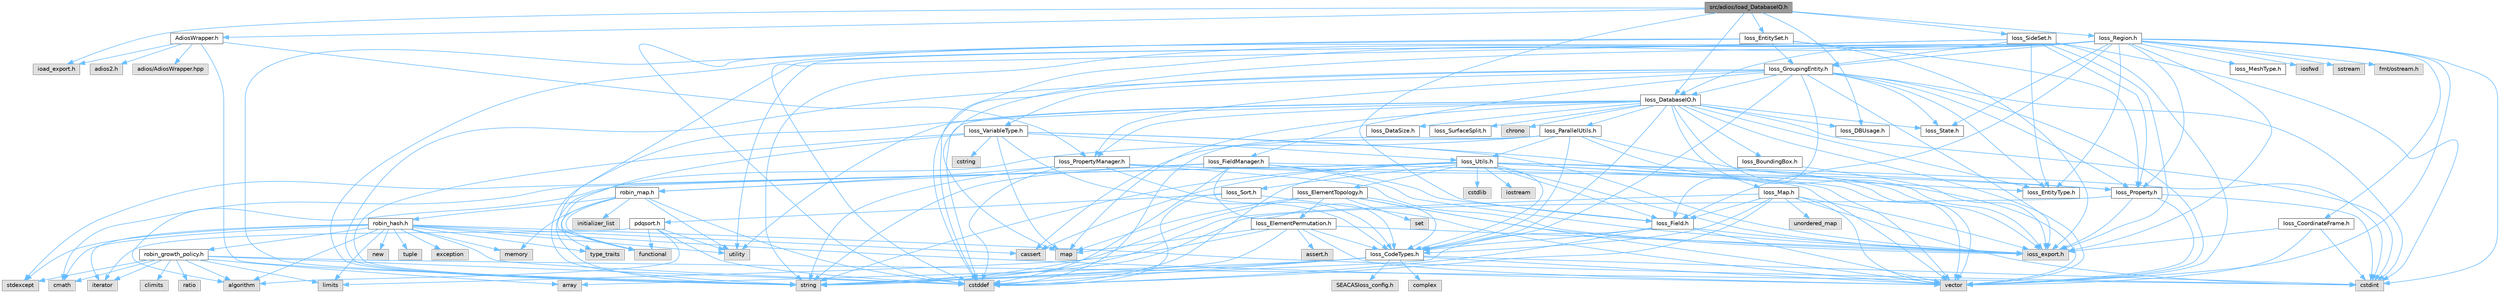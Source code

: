 digraph "src/adios/Ioad_DatabaseIO.h"
{
 // INTERACTIVE_SVG=YES
 // LATEX_PDF_SIZE
  bgcolor="transparent";
  edge [fontname=Helvetica,fontsize=10,labelfontname=Helvetica,labelfontsize=10];
  node [fontname=Helvetica,fontsize=10,shape=box,height=0.2,width=0.4];
  Node1 [id="Node000001",label="src/adios/Ioad_DatabaseIO.h",height=0.2,width=0.4,color="gray40", fillcolor="grey60", style="filled", fontcolor="black",tooltip=" "];
  Node1 -> Node2 [id="edge1_Node000001_Node000002",color="steelblue1",style="solid",tooltip=" "];
  Node2 [id="Node000002",label="ioad_export.h",height=0.2,width=0.4,color="grey60", fillcolor="#E0E0E0", style="filled",tooltip=" "];
  Node1 -> Node3 [id="edge2_Node000001_Node000003",color="steelblue1",style="solid",tooltip=" "];
  Node3 [id="Node000003",label="Ioss_EntitySet.h",height=0.2,width=0.4,color="grey40", fillcolor="white", style="filled",URL="$Ioss__EntitySet_8h.html",tooltip=" "];
  Node3 -> Node4 [id="edge3_Node000003_Node000004",color="steelblue1",style="solid",tooltip=" "];
  Node4 [id="Node000004",label="ioss_export.h",height=0.2,width=0.4,color="grey60", fillcolor="#E0E0E0", style="filled",tooltip=" "];
  Node3 -> Node5 [id="edge4_Node000003_Node000005",color="steelblue1",style="solid",tooltip=" "];
  Node5 [id="Node000005",label="Ioss_GroupingEntity.h",height=0.2,width=0.4,color="grey40", fillcolor="white", style="filled",URL="$Ioss__GroupingEntity_8h.html",tooltip=" "];
  Node5 -> Node4 [id="edge5_Node000005_Node000004",color="steelblue1",style="solid",tooltip=" "];
  Node5 -> Node6 [id="edge6_Node000005_Node000006",color="steelblue1",style="solid",tooltip=" "];
  Node6 [id="Node000006",label="Ioss_CodeTypes.h",height=0.2,width=0.4,color="grey40", fillcolor="white", style="filled",URL="$Ioss__CodeTypes_8h.html",tooltip=" "];
  Node6 -> Node7 [id="edge7_Node000006_Node000007",color="steelblue1",style="solid",tooltip=" "];
  Node7 [id="Node000007",label="array",height=0.2,width=0.4,color="grey60", fillcolor="#E0E0E0", style="filled",tooltip=" "];
  Node6 -> Node8 [id="edge8_Node000006_Node000008",color="steelblue1",style="solid",tooltip=" "];
  Node8 [id="Node000008",label="cstddef",height=0.2,width=0.4,color="grey60", fillcolor="#E0E0E0", style="filled",tooltip=" "];
  Node6 -> Node9 [id="edge9_Node000006_Node000009",color="steelblue1",style="solid",tooltip=" "];
  Node9 [id="Node000009",label="cstdint",height=0.2,width=0.4,color="grey60", fillcolor="#E0E0E0", style="filled",tooltip=" "];
  Node6 -> Node10 [id="edge10_Node000006_Node000010",color="steelblue1",style="solid",tooltip=" "];
  Node10 [id="Node000010",label="string",height=0.2,width=0.4,color="grey60", fillcolor="#E0E0E0", style="filled",tooltip=" "];
  Node6 -> Node11 [id="edge11_Node000006_Node000011",color="steelblue1",style="solid",tooltip=" "];
  Node11 [id="Node000011",label="vector",height=0.2,width=0.4,color="grey60", fillcolor="#E0E0E0", style="filled",tooltip=" "];
  Node6 -> Node12 [id="edge12_Node000006_Node000012",color="steelblue1",style="solid",tooltip=" "];
  Node12 [id="Node000012",label="SEACASIoss_config.h",height=0.2,width=0.4,color="grey60", fillcolor="#E0E0E0", style="filled",tooltip=" "];
  Node6 -> Node13 [id="edge13_Node000006_Node000013",color="steelblue1",style="solid",tooltip=" "];
  Node13 [id="Node000013",label="complex",height=0.2,width=0.4,color="grey60", fillcolor="#E0E0E0", style="filled",tooltip=" "];
  Node5 -> Node14 [id="edge14_Node000005_Node000014",color="steelblue1",style="solid",tooltip=" "];
  Node14 [id="Node000014",label="Ioss_DatabaseIO.h",height=0.2,width=0.4,color="grey40", fillcolor="white", style="filled",URL="$Ioss__DatabaseIO_8h.html",tooltip=" "];
  Node14 -> Node4 [id="edge15_Node000014_Node000004",color="steelblue1",style="solid",tooltip=" "];
  Node14 -> Node15 [id="edge16_Node000014_Node000015",color="steelblue1",style="solid",tooltip=" "];
  Node15 [id="Node000015",label="Ioss_BoundingBox.h",height=0.2,width=0.4,color="grey40", fillcolor="white", style="filled",URL="$Ioss__BoundingBox_8h.html",tooltip=" "];
  Node15 -> Node4 [id="edge17_Node000015_Node000004",color="steelblue1",style="solid",tooltip=" "];
  Node14 -> Node6 [id="edge18_Node000014_Node000006",color="steelblue1",style="solid",tooltip=" "];
  Node14 -> Node16 [id="edge19_Node000014_Node000016",color="steelblue1",style="solid",tooltip=" "];
  Node16 [id="Node000016",label="Ioss_DBUsage.h",height=0.2,width=0.4,color="grey40", fillcolor="white", style="filled",URL="$Ioss__DBUsage_8h.html",tooltip=" "];
  Node14 -> Node17 [id="edge20_Node000014_Node000017",color="steelblue1",style="solid",tooltip=" "];
  Node17 [id="Node000017",label="Ioss_DataSize.h",height=0.2,width=0.4,color="grey40", fillcolor="white", style="filled",URL="$Ioss__DataSize_8h.html",tooltip=" "];
  Node14 -> Node18 [id="edge21_Node000014_Node000018",color="steelblue1",style="solid",tooltip=" "];
  Node18 [id="Node000018",label="Ioss_EntityType.h",height=0.2,width=0.4,color="grey40", fillcolor="white", style="filled",URL="$Ioss__EntityType_8h.html",tooltip=" "];
  Node14 -> Node19 [id="edge22_Node000014_Node000019",color="steelblue1",style="solid",tooltip=" "];
  Node19 [id="Node000019",label="Ioss_Map.h",height=0.2,width=0.4,color="grey40", fillcolor="white", style="filled",URL="$Ioss__Map_8h.html",tooltip=" "];
  Node19 -> Node4 [id="edge23_Node000019_Node000004",color="steelblue1",style="solid",tooltip=" "];
  Node19 -> Node6 [id="edge24_Node000019_Node000006",color="steelblue1",style="solid",tooltip=" "];
  Node19 -> Node20 [id="edge25_Node000019_Node000020",color="steelblue1",style="solid",tooltip=" "];
  Node20 [id="Node000020",label="Ioss_Field.h",height=0.2,width=0.4,color="grey40", fillcolor="white", style="filled",URL="$Ioss__Field_8h.html",tooltip=" "];
  Node20 -> Node4 [id="edge26_Node000020_Node000004",color="steelblue1",style="solid",tooltip=" "];
  Node20 -> Node6 [id="edge27_Node000020_Node000006",color="steelblue1",style="solid",tooltip=" "];
  Node20 -> Node8 [id="edge28_Node000020_Node000008",color="steelblue1",style="solid",tooltip=" "];
  Node20 -> Node10 [id="edge29_Node000020_Node000010",color="steelblue1",style="solid",tooltip=" "];
  Node20 -> Node11 [id="edge30_Node000020_Node000011",color="steelblue1",style="solid",tooltip=" "];
  Node19 -> Node8 [id="edge31_Node000019_Node000008",color="steelblue1",style="solid",tooltip=" "];
  Node19 -> Node9 [id="edge32_Node000019_Node000009",color="steelblue1",style="solid",tooltip=" "];
  Node19 -> Node10 [id="edge33_Node000019_Node000010",color="steelblue1",style="solid",tooltip=" "];
  Node19 -> Node11 [id="edge34_Node000019_Node000011",color="steelblue1",style="solid",tooltip=" "];
  Node19 -> Node21 [id="edge35_Node000019_Node000021",color="steelblue1",style="solid",tooltip=" "];
  Node21 [id="Node000021",label="unordered_map",height=0.2,width=0.4,color="grey60", fillcolor="#E0E0E0", style="filled",tooltip=" "];
  Node14 -> Node22 [id="edge36_Node000014_Node000022",color="steelblue1",style="solid",tooltip=" "];
  Node22 [id="Node000022",label="Ioss_ParallelUtils.h",height=0.2,width=0.4,color="grey40", fillcolor="white", style="filled",URL="$Ioss__ParallelUtils_8h.html",tooltip=" "];
  Node22 -> Node4 [id="edge37_Node000022_Node000004",color="steelblue1",style="solid",tooltip=" "];
  Node22 -> Node6 [id="edge38_Node000022_Node000006",color="steelblue1",style="solid",tooltip=" "];
  Node22 -> Node23 [id="edge39_Node000022_Node000023",color="steelblue1",style="solid",tooltip=" "];
  Node23 [id="Node000023",label="Ioss_Utils.h",height=0.2,width=0.4,color="grey40", fillcolor="white", style="filled",URL="$Ioss__Utils_8h.html",tooltip=" "];
  Node23 -> Node4 [id="edge40_Node000023_Node000004",color="steelblue1",style="solid",tooltip=" "];
  Node23 -> Node6 [id="edge41_Node000023_Node000006",color="steelblue1",style="solid",tooltip=" "];
  Node23 -> Node24 [id="edge42_Node000023_Node000024",color="steelblue1",style="solid",tooltip=" "];
  Node24 [id="Node000024",label="Ioss_ElementTopology.h",height=0.2,width=0.4,color="grey40", fillcolor="white", style="filled",URL="$Ioss__ElementTopology_8h.html",tooltip=" "];
  Node24 -> Node4 [id="edge43_Node000024_Node000004",color="steelblue1",style="solid",tooltip=" "];
  Node24 -> Node6 [id="edge44_Node000024_Node000006",color="steelblue1",style="solid",tooltip=" "];
  Node24 -> Node25 [id="edge45_Node000024_Node000025",color="steelblue1",style="solid",tooltip=" "];
  Node25 [id="Node000025",label="Ioss_ElementPermutation.h",height=0.2,width=0.4,color="grey40", fillcolor="white", style="filled",URL="$Ioss__ElementPermutation_8h.html",tooltip=" "];
  Node25 -> Node4 [id="edge46_Node000025_Node000004",color="steelblue1",style="solid",tooltip=" "];
  Node25 -> Node6 [id="edge47_Node000025_Node000006",color="steelblue1",style="solid",tooltip=" "];
  Node25 -> Node26 [id="edge48_Node000025_Node000026",color="steelblue1",style="solid",tooltip=" "];
  Node26 [id="Node000026",label="assert.h",height=0.2,width=0.4,color="grey60", fillcolor="#E0E0E0", style="filled",tooltip=" "];
  Node25 -> Node27 [id="edge49_Node000025_Node000027",color="steelblue1",style="solid",tooltip=" "];
  Node27 [id="Node000027",label="limits",height=0.2,width=0.4,color="grey60", fillcolor="#E0E0E0", style="filled",tooltip=" "];
  Node25 -> Node28 [id="edge50_Node000025_Node000028",color="steelblue1",style="solid",tooltip=" "];
  Node28 [id="Node000028",label="map",height=0.2,width=0.4,color="grey60", fillcolor="#E0E0E0", style="filled",tooltip=" "];
  Node25 -> Node10 [id="edge51_Node000025_Node000010",color="steelblue1",style="solid",tooltip=" "];
  Node25 -> Node11 [id="edge52_Node000025_Node000011",color="steelblue1",style="solid",tooltip=" "];
  Node24 -> Node28 [id="edge53_Node000024_Node000028",color="steelblue1",style="solid",tooltip=" "];
  Node24 -> Node29 [id="edge54_Node000024_Node000029",color="steelblue1",style="solid",tooltip=" "];
  Node29 [id="Node000029",label="set",height=0.2,width=0.4,color="grey60", fillcolor="#E0E0E0", style="filled",tooltip=" "];
  Node24 -> Node10 [id="edge55_Node000024_Node000010",color="steelblue1",style="solid",tooltip=" "];
  Node24 -> Node11 [id="edge56_Node000024_Node000011",color="steelblue1",style="solid",tooltip=" "];
  Node23 -> Node18 [id="edge57_Node000023_Node000018",color="steelblue1",style="solid",tooltip=" "];
  Node23 -> Node20 [id="edge58_Node000023_Node000020",color="steelblue1",style="solid",tooltip=" "];
  Node23 -> Node30 [id="edge59_Node000023_Node000030",color="steelblue1",style="solid",tooltip=" "];
  Node30 [id="Node000030",label="Ioss_Property.h",height=0.2,width=0.4,color="grey40", fillcolor="white", style="filled",URL="$Ioss__Property_8h.html",tooltip=" "];
  Node30 -> Node4 [id="edge60_Node000030_Node000004",color="steelblue1",style="solid",tooltip=" "];
  Node30 -> Node9 [id="edge61_Node000030_Node000009",color="steelblue1",style="solid",tooltip=" "];
  Node30 -> Node10 [id="edge62_Node000030_Node000010",color="steelblue1",style="solid",tooltip=" "];
  Node30 -> Node11 [id="edge63_Node000030_Node000011",color="steelblue1",style="solid",tooltip=" "];
  Node23 -> Node31 [id="edge64_Node000023_Node000031",color="steelblue1",style="solid",tooltip=" "];
  Node31 [id="Node000031",label="Ioss_Sort.h",height=0.2,width=0.4,color="grey40", fillcolor="white", style="filled",URL="$Ioss__Sort_8h.html",tooltip=" "];
  Node31 -> Node32 [id="edge65_Node000031_Node000032",color="steelblue1",style="solid",tooltip=" "];
  Node32 [id="Node000032",label="pdqsort.h",height=0.2,width=0.4,color="grey40", fillcolor="white", style="filled",URL="$pdqsort_8h.html",tooltip=" "];
  Node32 -> Node33 [id="edge66_Node000032_Node000033",color="steelblue1",style="solid",tooltip=" "];
  Node33 [id="Node000033",label="algorithm",height=0.2,width=0.4,color="grey60", fillcolor="#E0E0E0", style="filled",tooltip=" "];
  Node32 -> Node8 [id="edge67_Node000032_Node000008",color="steelblue1",style="solid",tooltip=" "];
  Node32 -> Node34 [id="edge68_Node000032_Node000034",color="steelblue1",style="solid",tooltip=" "];
  Node34 [id="Node000034",label="functional",height=0.2,width=0.4,color="grey60", fillcolor="#E0E0E0", style="filled",tooltip=" "];
  Node32 -> Node35 [id="edge69_Node000032_Node000035",color="steelblue1",style="solid",tooltip=" "];
  Node35 [id="Node000035",label="iterator",height=0.2,width=0.4,color="grey60", fillcolor="#E0E0E0", style="filled",tooltip=" "];
  Node32 -> Node36 [id="edge70_Node000032_Node000036",color="steelblue1",style="solid",tooltip=" "];
  Node36 [id="Node000036",label="utility",height=0.2,width=0.4,color="grey60", fillcolor="#E0E0E0", style="filled",tooltip=" "];
  Node31 -> Node8 [id="edge71_Node000031_Node000008",color="steelblue1",style="solid",tooltip=" "];
  Node31 -> Node11 [id="edge72_Node000031_Node000011",color="steelblue1",style="solid",tooltip=" "];
  Node23 -> Node33 [id="edge73_Node000023_Node000033",color="steelblue1",style="solid",tooltip=" "];
  Node23 -> Node37 [id="edge74_Node000023_Node000037",color="steelblue1",style="solid",tooltip=" "];
  Node37 [id="Node000037",label="cassert",height=0.2,width=0.4,color="grey60", fillcolor="#E0E0E0", style="filled",tooltip=" "];
  Node23 -> Node38 [id="edge75_Node000023_Node000038",color="steelblue1",style="solid",tooltip=" "];
  Node38 [id="Node000038",label="cmath",height=0.2,width=0.4,color="grey60", fillcolor="#E0E0E0", style="filled",tooltip=" "];
  Node23 -> Node8 [id="edge76_Node000023_Node000008",color="steelblue1",style="solid",tooltip=" "];
  Node23 -> Node9 [id="edge77_Node000023_Node000009",color="steelblue1",style="solid",tooltip=" "];
  Node23 -> Node39 [id="edge78_Node000023_Node000039",color="steelblue1",style="solid",tooltip=" "];
  Node39 [id="Node000039",label="cstdlib",height=0.2,width=0.4,color="grey60", fillcolor="#E0E0E0", style="filled",tooltip=" "];
  Node23 -> Node40 [id="edge79_Node000023_Node000040",color="steelblue1",style="solid",tooltip=" "];
  Node40 [id="Node000040",label="iostream",height=0.2,width=0.4,color="grey60", fillcolor="#E0E0E0", style="filled",tooltip=" "];
  Node23 -> Node41 [id="edge80_Node000023_Node000041",color="steelblue1",style="solid",tooltip=" "];
  Node41 [id="Node000041",label="stdexcept",height=0.2,width=0.4,color="grey60", fillcolor="#E0E0E0", style="filled",tooltip=" "];
  Node23 -> Node10 [id="edge81_Node000023_Node000010",color="steelblue1",style="solid",tooltip=" "];
  Node23 -> Node11 [id="edge82_Node000023_Node000011",color="steelblue1",style="solid",tooltip=" "];
  Node22 -> Node37 [id="edge83_Node000022_Node000037",color="steelblue1",style="solid",tooltip=" "];
  Node22 -> Node8 [id="edge84_Node000022_Node000008",color="steelblue1",style="solid",tooltip=" "];
  Node22 -> Node10 [id="edge85_Node000022_Node000010",color="steelblue1",style="solid",tooltip=" "];
  Node22 -> Node11 [id="edge86_Node000022_Node000011",color="steelblue1",style="solid",tooltip=" "];
  Node14 -> Node42 [id="edge87_Node000014_Node000042",color="steelblue1",style="solid",tooltip=" "];
  Node42 [id="Node000042",label="Ioss_PropertyManager.h",height=0.2,width=0.4,color="grey40", fillcolor="white", style="filled",URL="$Ioss__PropertyManager_8h.html",tooltip=" "];
  Node42 -> Node4 [id="edge88_Node000042_Node000004",color="steelblue1",style="solid",tooltip=" "];
  Node42 -> Node6 [id="edge89_Node000042_Node000006",color="steelblue1",style="solid",tooltip=" "];
  Node42 -> Node30 [id="edge90_Node000042_Node000030",color="steelblue1",style="solid",tooltip=" "];
  Node42 -> Node8 [id="edge91_Node000042_Node000008",color="steelblue1",style="solid",tooltip=" "];
  Node42 -> Node10 [id="edge92_Node000042_Node000010",color="steelblue1",style="solid",tooltip=" "];
  Node42 -> Node11 [id="edge93_Node000042_Node000011",color="steelblue1",style="solid",tooltip=" "];
  Node42 -> Node43 [id="edge94_Node000042_Node000043",color="steelblue1",style="solid",tooltip=" "];
  Node43 [id="Node000043",label="robin_map.h",height=0.2,width=0.4,color="grey40", fillcolor="white", style="filled",URL="$robin__map_8h.html",tooltip=" "];
  Node43 -> Node8 [id="edge95_Node000043_Node000008",color="steelblue1",style="solid",tooltip=" "];
  Node43 -> Node34 [id="edge96_Node000043_Node000034",color="steelblue1",style="solid",tooltip=" "];
  Node43 -> Node44 [id="edge97_Node000043_Node000044",color="steelblue1",style="solid",tooltip=" "];
  Node44 [id="Node000044",label="initializer_list",height=0.2,width=0.4,color="grey60", fillcolor="#E0E0E0", style="filled",tooltip=" "];
  Node43 -> Node45 [id="edge98_Node000043_Node000045",color="steelblue1",style="solid",tooltip=" "];
  Node45 [id="Node000045",label="memory",height=0.2,width=0.4,color="grey60", fillcolor="#E0E0E0", style="filled",tooltip=" "];
  Node43 -> Node46 [id="edge99_Node000043_Node000046",color="steelblue1",style="solid",tooltip=" "];
  Node46 [id="Node000046",label="type_traits",height=0.2,width=0.4,color="grey60", fillcolor="#E0E0E0", style="filled",tooltip=" "];
  Node43 -> Node36 [id="edge100_Node000043_Node000036",color="steelblue1",style="solid",tooltip=" "];
  Node43 -> Node47 [id="edge101_Node000043_Node000047",color="steelblue1",style="solid",tooltip=" "];
  Node47 [id="Node000047",label="robin_hash.h",height=0.2,width=0.4,color="grey40", fillcolor="white", style="filled",URL="$robin__hash_8h.html",tooltip=" "];
  Node47 -> Node33 [id="edge102_Node000047_Node000033",color="steelblue1",style="solid",tooltip=" "];
  Node47 -> Node37 [id="edge103_Node000047_Node000037",color="steelblue1",style="solid",tooltip=" "];
  Node47 -> Node38 [id="edge104_Node000047_Node000038",color="steelblue1",style="solid",tooltip=" "];
  Node47 -> Node8 [id="edge105_Node000047_Node000008",color="steelblue1",style="solid",tooltip=" "];
  Node47 -> Node9 [id="edge106_Node000047_Node000009",color="steelblue1",style="solid",tooltip=" "];
  Node47 -> Node48 [id="edge107_Node000047_Node000048",color="steelblue1",style="solid",tooltip=" "];
  Node48 [id="Node000048",label="exception",height=0.2,width=0.4,color="grey60", fillcolor="#E0E0E0", style="filled",tooltip=" "];
  Node47 -> Node35 [id="edge108_Node000047_Node000035",color="steelblue1",style="solid",tooltip=" "];
  Node47 -> Node27 [id="edge109_Node000047_Node000027",color="steelblue1",style="solid",tooltip=" "];
  Node47 -> Node45 [id="edge110_Node000047_Node000045",color="steelblue1",style="solid",tooltip=" "];
  Node47 -> Node49 [id="edge111_Node000047_Node000049",color="steelblue1",style="solid",tooltip=" "];
  Node49 [id="Node000049",label="new",height=0.2,width=0.4,color="grey60", fillcolor="#E0E0E0", style="filled",tooltip=" "];
  Node47 -> Node41 [id="edge112_Node000047_Node000041",color="steelblue1",style="solid",tooltip=" "];
  Node47 -> Node50 [id="edge113_Node000047_Node000050",color="steelblue1",style="solid",tooltip=" "];
  Node50 [id="Node000050",label="tuple",height=0.2,width=0.4,color="grey60", fillcolor="#E0E0E0", style="filled",tooltip=" "];
  Node47 -> Node46 [id="edge114_Node000047_Node000046",color="steelblue1",style="solid",tooltip=" "];
  Node47 -> Node36 [id="edge115_Node000047_Node000036",color="steelblue1",style="solid",tooltip=" "];
  Node47 -> Node11 [id="edge116_Node000047_Node000011",color="steelblue1",style="solid",tooltip=" "];
  Node47 -> Node51 [id="edge117_Node000047_Node000051",color="steelblue1",style="solid",tooltip=" "];
  Node51 [id="Node000051",label="robin_growth_policy.h",height=0.2,width=0.4,color="grey40", fillcolor="white", style="filled",URL="$robin__growth__policy_8h.html",tooltip=" "];
  Node51 -> Node33 [id="edge118_Node000051_Node000033",color="steelblue1",style="solid",tooltip=" "];
  Node51 -> Node7 [id="edge119_Node000051_Node000007",color="steelblue1",style="solid",tooltip=" "];
  Node51 -> Node52 [id="edge120_Node000051_Node000052",color="steelblue1",style="solid",tooltip=" "];
  Node52 [id="Node000052",label="climits",height=0.2,width=0.4,color="grey60", fillcolor="#E0E0E0", style="filled",tooltip=" "];
  Node51 -> Node38 [id="edge121_Node000051_Node000038",color="steelblue1",style="solid",tooltip=" "];
  Node51 -> Node8 [id="edge122_Node000051_Node000008",color="steelblue1",style="solid",tooltip=" "];
  Node51 -> Node9 [id="edge123_Node000051_Node000009",color="steelblue1",style="solid",tooltip=" "];
  Node51 -> Node35 [id="edge124_Node000051_Node000035",color="steelblue1",style="solid",tooltip=" "];
  Node51 -> Node27 [id="edge125_Node000051_Node000027",color="steelblue1",style="solid",tooltip=" "];
  Node51 -> Node53 [id="edge126_Node000051_Node000053",color="steelblue1",style="solid",tooltip=" "];
  Node53 [id="Node000053",label="ratio",height=0.2,width=0.4,color="grey60", fillcolor="#E0E0E0", style="filled",tooltip=" "];
  Node51 -> Node41 [id="edge127_Node000051_Node000041",color="steelblue1",style="solid",tooltip=" "];
  Node14 -> Node54 [id="edge128_Node000014_Node000054",color="steelblue1",style="solid",tooltip=" "];
  Node54 [id="Node000054",label="Ioss_State.h",height=0.2,width=0.4,color="grey40", fillcolor="white", style="filled",URL="$Ioss__State_8h.html",tooltip=" "];
  Node14 -> Node55 [id="edge129_Node000014_Node000055",color="steelblue1",style="solid",tooltip=" "];
  Node55 [id="Node000055",label="Ioss_SurfaceSplit.h",height=0.2,width=0.4,color="grey40", fillcolor="white", style="filled",URL="$Ioss__SurfaceSplit_8h.html",tooltip=" "];
  Node14 -> Node56 [id="edge130_Node000014_Node000056",color="steelblue1",style="solid",tooltip=" "];
  Node56 [id="Node000056",label="chrono",height=0.2,width=0.4,color="grey60", fillcolor="#E0E0E0", style="filled",tooltip=" "];
  Node14 -> Node8 [id="edge131_Node000014_Node000008",color="steelblue1",style="solid",tooltip=" "];
  Node14 -> Node9 [id="edge132_Node000014_Node000009",color="steelblue1",style="solid",tooltip=" "];
  Node14 -> Node28 [id="edge133_Node000014_Node000028",color="steelblue1",style="solid",tooltip=" "];
  Node14 -> Node10 [id="edge134_Node000014_Node000010",color="steelblue1",style="solid",tooltip=" "];
  Node14 -> Node36 [id="edge135_Node000014_Node000036",color="steelblue1",style="solid",tooltip=" "];
  Node14 -> Node11 [id="edge136_Node000014_Node000011",color="steelblue1",style="solid",tooltip=" "];
  Node5 -> Node18 [id="edge137_Node000005_Node000018",color="steelblue1",style="solid",tooltip=" "];
  Node5 -> Node20 [id="edge138_Node000005_Node000020",color="steelblue1",style="solid",tooltip=" "];
  Node5 -> Node57 [id="edge139_Node000005_Node000057",color="steelblue1",style="solid",tooltip=" "];
  Node57 [id="Node000057",label="Ioss_FieldManager.h",height=0.2,width=0.4,color="grey40", fillcolor="white", style="filled",URL="$Ioss__FieldManager_8h.html",tooltip=" "];
  Node57 -> Node4 [id="edge140_Node000057_Node000004",color="steelblue1",style="solid",tooltip=" "];
  Node57 -> Node6 [id="edge141_Node000057_Node000006",color="steelblue1",style="solid",tooltip=" "];
  Node57 -> Node20 [id="edge142_Node000057_Node000020",color="steelblue1",style="solid",tooltip=" "];
  Node57 -> Node8 [id="edge143_Node000057_Node000008",color="steelblue1",style="solid",tooltip=" "];
  Node57 -> Node10 [id="edge144_Node000057_Node000010",color="steelblue1",style="solid",tooltip=" "];
  Node57 -> Node11 [id="edge145_Node000057_Node000011",color="steelblue1",style="solid",tooltip=" "];
  Node57 -> Node43 [id="edge146_Node000057_Node000043",color="steelblue1",style="solid",tooltip=" "];
  Node5 -> Node30 [id="edge147_Node000005_Node000030",color="steelblue1",style="solid",tooltip=" "];
  Node5 -> Node42 [id="edge148_Node000005_Node000042",color="steelblue1",style="solid",tooltip=" "];
  Node5 -> Node54 [id="edge149_Node000005_Node000054",color="steelblue1",style="solid",tooltip=" "];
  Node5 -> Node58 [id="edge150_Node000005_Node000058",color="steelblue1",style="solid",tooltip=" "];
  Node58 [id="Node000058",label="Ioss_VariableType.h",height=0.2,width=0.4,color="grey40", fillcolor="white", style="filled",URL="$Ioss__VariableType_8h.html",tooltip=" "];
  Node58 -> Node4 [id="edge151_Node000058_Node000004",color="steelblue1",style="solid",tooltip=" "];
  Node58 -> Node6 [id="edge152_Node000058_Node000006",color="steelblue1",style="solid",tooltip=" "];
  Node58 -> Node23 [id="edge153_Node000058_Node000023",color="steelblue1",style="solid",tooltip=" "];
  Node58 -> Node59 [id="edge154_Node000058_Node000059",color="steelblue1",style="solid",tooltip=" "];
  Node59 [id="Node000059",label="cstring",height=0.2,width=0.4,color="grey60", fillcolor="#E0E0E0", style="filled",tooltip=" "];
  Node58 -> Node34 [id="edge155_Node000058_Node000034",color="steelblue1",style="solid",tooltip=" "];
  Node58 -> Node28 [id="edge156_Node000058_Node000028",color="steelblue1",style="solid",tooltip=" "];
  Node58 -> Node10 [id="edge157_Node000058_Node000010",color="steelblue1",style="solid",tooltip=" "];
  Node58 -> Node11 [id="edge158_Node000058_Node000011",color="steelblue1",style="solid",tooltip=" "];
  Node5 -> Node8 [id="edge159_Node000005_Node000008",color="steelblue1",style="solid",tooltip=" "];
  Node5 -> Node9 [id="edge160_Node000005_Node000009",color="steelblue1",style="solid",tooltip=" "];
  Node5 -> Node10 [id="edge161_Node000005_Node000010",color="steelblue1",style="solid",tooltip=" "];
  Node5 -> Node11 [id="edge162_Node000005_Node000011",color="steelblue1",style="solid",tooltip=" "];
  Node3 -> Node30 [id="edge163_Node000003_Node000030",color="steelblue1",style="solid",tooltip=" "];
  Node3 -> Node8 [id="edge164_Node000003_Node000008",color="steelblue1",style="solid",tooltip=" "];
  Node3 -> Node10 [id="edge165_Node000003_Node000010",color="steelblue1",style="solid",tooltip=" "];
  Node1 -> Node60 [id="edge166_Node000001_Node000060",color="steelblue1",style="solid",tooltip=" "];
  Node60 [id="Node000060",label="Ioss_Region.h",height=0.2,width=0.4,color="grey40", fillcolor="white", style="filled",URL="$Ioss__Region_8h.html",tooltip=" "];
  Node60 -> Node4 [id="edge167_Node000060_Node000004",color="steelblue1",style="solid",tooltip=" "];
  Node60 -> Node61 [id="edge168_Node000060_Node000061",color="steelblue1",style="solid",tooltip=" "];
  Node61 [id="Node000061",label="Ioss_CoordinateFrame.h",height=0.2,width=0.4,color="grey40", fillcolor="white", style="filled",URL="$Ioss__CoordinateFrame_8h.html",tooltip=" "];
  Node61 -> Node4 [id="edge169_Node000061_Node000004",color="steelblue1",style="solid",tooltip=" "];
  Node61 -> Node9 [id="edge170_Node000061_Node000009",color="steelblue1",style="solid",tooltip=" "];
  Node61 -> Node11 [id="edge171_Node000061_Node000011",color="steelblue1",style="solid",tooltip=" "];
  Node60 -> Node14 [id="edge172_Node000060_Node000014",color="steelblue1",style="solid",tooltip=" "];
  Node60 -> Node18 [id="edge173_Node000060_Node000018",color="steelblue1",style="solid",tooltip=" "];
  Node60 -> Node20 [id="edge174_Node000060_Node000020",color="steelblue1",style="solid",tooltip=" "];
  Node60 -> Node5 [id="edge175_Node000060_Node000005",color="steelblue1",style="solid",tooltip=" "];
  Node60 -> Node62 [id="edge176_Node000060_Node000062",color="steelblue1",style="solid",tooltip=" "];
  Node62 [id="Node000062",label="Ioss_MeshType.h",height=0.2,width=0.4,color="grey40", fillcolor="white", style="filled",URL="$Ioss__MeshType_8h.html",tooltip=" "];
  Node60 -> Node30 [id="edge177_Node000060_Node000030",color="steelblue1",style="solid",tooltip=" "];
  Node60 -> Node54 [id="edge178_Node000060_Node000054",color="steelblue1",style="solid",tooltip=" "];
  Node60 -> Node8 [id="edge179_Node000060_Node000008",color="steelblue1",style="solid",tooltip=" "];
  Node60 -> Node9 [id="edge180_Node000060_Node000009",color="steelblue1",style="solid",tooltip=" "];
  Node60 -> Node34 [id="edge181_Node000060_Node000034",color="steelblue1",style="solid",tooltip=" "];
  Node60 -> Node63 [id="edge182_Node000060_Node000063",color="steelblue1",style="solid",tooltip=" "];
  Node63 [id="Node000063",label="iosfwd",height=0.2,width=0.4,color="grey60", fillcolor="#E0E0E0", style="filled",tooltip=" "];
  Node60 -> Node28 [id="edge183_Node000060_Node000028",color="steelblue1",style="solid",tooltip=" "];
  Node60 -> Node10 [id="edge184_Node000060_Node000010",color="steelblue1",style="solid",tooltip=" "];
  Node60 -> Node36 [id="edge185_Node000060_Node000036",color="steelblue1",style="solid",tooltip=" "];
  Node60 -> Node11 [id="edge186_Node000060_Node000011",color="steelblue1",style="solid",tooltip=" "];
  Node60 -> Node64 [id="edge187_Node000060_Node000064",color="steelblue1",style="solid",tooltip=" "];
  Node64 [id="Node000064",label="sstream",height=0.2,width=0.4,color="grey60", fillcolor="#E0E0E0", style="filled",tooltip=" "];
  Node60 -> Node65 [id="edge188_Node000060_Node000065",color="steelblue1",style="solid",tooltip=" "];
  Node65 [id="Node000065",label="fmt/ostream.h",height=0.2,width=0.4,color="grey60", fillcolor="#E0E0E0", style="filled",tooltip=" "];
  Node1 -> Node66 [id="edge189_Node000001_Node000066",color="steelblue1",style="solid",tooltip=" "];
  Node66 [id="Node000066",label="Ioss_SideSet.h",height=0.2,width=0.4,color="grey40", fillcolor="white", style="filled",URL="$Ioss__SideSet_8h.html",tooltip=" "];
  Node66 -> Node4 [id="edge190_Node000066_Node000004",color="steelblue1",style="solid",tooltip=" "];
  Node66 -> Node18 [id="edge191_Node000066_Node000018",color="steelblue1",style="solid",tooltip=" "];
  Node66 -> Node5 [id="edge192_Node000066_Node000005",color="steelblue1",style="solid",tooltip=" "];
  Node66 -> Node30 [id="edge193_Node000066_Node000030",color="steelblue1",style="solid",tooltip=" "];
  Node66 -> Node8 [id="edge194_Node000066_Node000008",color="steelblue1",style="solid",tooltip=" "];
  Node66 -> Node9 [id="edge195_Node000066_Node000009",color="steelblue1",style="solid",tooltip=" "];
  Node66 -> Node10 [id="edge196_Node000066_Node000010",color="steelblue1",style="solid",tooltip=" "];
  Node66 -> Node11 [id="edge197_Node000066_Node000011",color="steelblue1",style="solid",tooltip=" "];
  Node1 -> Node16 [id="edge198_Node000001_Node000016",color="steelblue1",style="solid",tooltip=" "];
  Node1 -> Node14 [id="edge199_Node000001_Node000014",color="steelblue1",style="solid",tooltip=" "];
  Node1 -> Node20 [id="edge200_Node000001_Node000020",color="steelblue1",style="solid",tooltip=" "];
  Node1 -> Node67 [id="edge201_Node000001_Node000067",color="steelblue1",style="solid",tooltip=" "];
  Node67 [id="Node000067",label="AdiosWrapper.h",height=0.2,width=0.4,color="grey40", fillcolor="white", style="filled",URL="$AdiosWrapper_8h.html",tooltip=" "];
  Node67 -> Node2 [id="edge202_Node000067_Node000002",color="steelblue1",style="solid",tooltip=" "];
  Node67 -> Node42 [id="edge203_Node000067_Node000042",color="steelblue1",style="solid",tooltip=" "];
  Node67 -> Node68 [id="edge204_Node000067_Node000068",color="steelblue1",style="solid",tooltip=" "];
  Node68 [id="Node000068",label="adios2.h",height=0.2,width=0.4,color="grey60", fillcolor="#E0E0E0", style="filled",tooltip=" "];
  Node67 -> Node10 [id="edge205_Node000067_Node000010",color="steelblue1",style="solid",tooltip=" "];
  Node67 -> Node69 [id="edge206_Node000067_Node000069",color="steelblue1",style="solid",tooltip=" "];
  Node69 [id="Node000069",label="adios/AdiosWrapper.hpp",height=0.2,width=0.4,color="grey60", fillcolor="#E0E0E0", style="filled",tooltip=" "];
}
